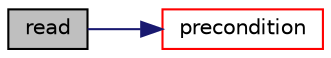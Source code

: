 digraph "read"
{
  bgcolor="transparent";
  edge [fontname="Helvetica",fontsize="10",labelfontname="Helvetica",labelfontsize="10"];
  node [fontname="Helvetica",fontsize="10",shape=record];
  rankdir="LR";
  Node16 [label="read",height=0.2,width=0.4,color="black", fillcolor="grey75", style="filled", fontcolor="black"];
  Node16 -> Node17 [color="midnightblue",fontsize="10",style="solid",fontname="Helvetica"];
  Node17 [label="precondition",height=0.2,width=0.4,color="red",URL="$a28129.html#a51b8ec42b9f4cc74daa82035fcab5397",tooltip="Return wA the preconditioned form of residual rA. "];
}
